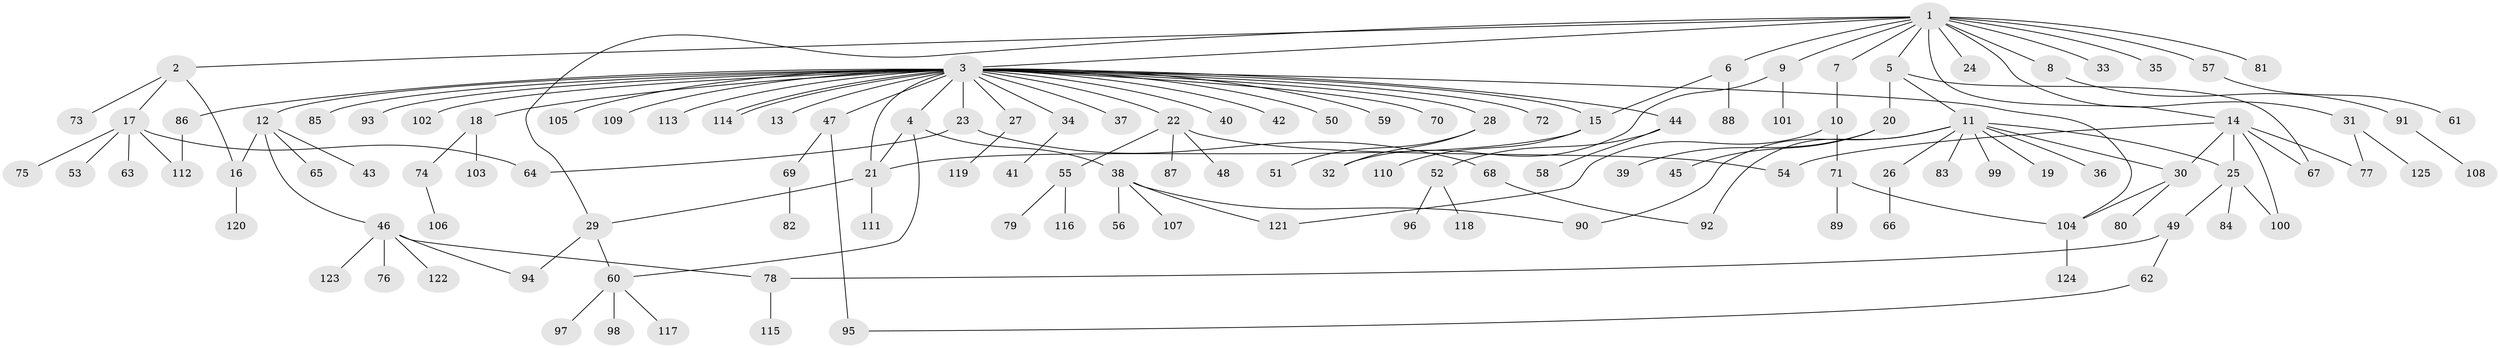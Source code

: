 // Generated by graph-tools (version 1.1) at 2025/35/03/09/25 02:35:42]
// undirected, 125 vertices, 148 edges
graph export_dot {
graph [start="1"]
  node [color=gray90,style=filled];
  1;
  2;
  3;
  4;
  5;
  6;
  7;
  8;
  9;
  10;
  11;
  12;
  13;
  14;
  15;
  16;
  17;
  18;
  19;
  20;
  21;
  22;
  23;
  24;
  25;
  26;
  27;
  28;
  29;
  30;
  31;
  32;
  33;
  34;
  35;
  36;
  37;
  38;
  39;
  40;
  41;
  42;
  43;
  44;
  45;
  46;
  47;
  48;
  49;
  50;
  51;
  52;
  53;
  54;
  55;
  56;
  57;
  58;
  59;
  60;
  61;
  62;
  63;
  64;
  65;
  66;
  67;
  68;
  69;
  70;
  71;
  72;
  73;
  74;
  75;
  76;
  77;
  78;
  79;
  80;
  81;
  82;
  83;
  84;
  85;
  86;
  87;
  88;
  89;
  90;
  91;
  92;
  93;
  94;
  95;
  96;
  97;
  98;
  99;
  100;
  101;
  102;
  103;
  104;
  105;
  106;
  107;
  108;
  109;
  110;
  111;
  112;
  113;
  114;
  115;
  116;
  117;
  118;
  119;
  120;
  121;
  122;
  123;
  124;
  125;
  1 -- 2;
  1 -- 3;
  1 -- 5;
  1 -- 6;
  1 -- 7;
  1 -- 8;
  1 -- 9;
  1 -- 14;
  1 -- 24;
  1 -- 29;
  1 -- 31;
  1 -- 33;
  1 -- 35;
  1 -- 57;
  1 -- 81;
  2 -- 16;
  2 -- 17;
  2 -- 73;
  3 -- 4;
  3 -- 12;
  3 -- 13;
  3 -- 15;
  3 -- 18;
  3 -- 21;
  3 -- 22;
  3 -- 23;
  3 -- 27;
  3 -- 28;
  3 -- 34;
  3 -- 37;
  3 -- 40;
  3 -- 42;
  3 -- 44;
  3 -- 47;
  3 -- 50;
  3 -- 59;
  3 -- 70;
  3 -- 72;
  3 -- 85;
  3 -- 86;
  3 -- 93;
  3 -- 102;
  3 -- 104;
  3 -- 105;
  3 -- 109;
  3 -- 113;
  3 -- 114;
  3 -- 114;
  4 -- 21;
  4 -- 38;
  4 -- 60;
  5 -- 11;
  5 -- 20;
  5 -- 67;
  6 -- 15;
  6 -- 88;
  7 -- 10;
  8 -- 91;
  9 -- 32;
  9 -- 101;
  10 -- 71;
  10 -- 121;
  11 -- 19;
  11 -- 25;
  11 -- 26;
  11 -- 30;
  11 -- 36;
  11 -- 83;
  11 -- 90;
  11 -- 92;
  11 -- 99;
  12 -- 16;
  12 -- 43;
  12 -- 46;
  12 -- 65;
  14 -- 25;
  14 -- 30;
  14 -- 54;
  14 -- 67;
  14 -- 77;
  14 -- 100;
  15 -- 21;
  15 -- 110;
  16 -- 120;
  17 -- 53;
  17 -- 63;
  17 -- 64;
  17 -- 75;
  17 -- 112;
  18 -- 74;
  18 -- 103;
  20 -- 39;
  20 -- 45;
  21 -- 29;
  21 -- 111;
  22 -- 48;
  22 -- 54;
  22 -- 55;
  22 -- 87;
  23 -- 64;
  23 -- 68;
  25 -- 49;
  25 -- 84;
  25 -- 100;
  26 -- 66;
  27 -- 119;
  28 -- 32;
  28 -- 51;
  29 -- 60;
  29 -- 94;
  30 -- 80;
  30 -- 104;
  31 -- 77;
  31 -- 125;
  34 -- 41;
  38 -- 56;
  38 -- 90;
  38 -- 107;
  38 -- 121;
  44 -- 52;
  44 -- 58;
  46 -- 76;
  46 -- 78;
  46 -- 94;
  46 -- 122;
  46 -- 123;
  47 -- 69;
  47 -- 95;
  49 -- 62;
  49 -- 78;
  52 -- 96;
  52 -- 118;
  55 -- 79;
  55 -- 116;
  57 -- 61;
  60 -- 97;
  60 -- 98;
  60 -- 117;
  62 -- 95;
  68 -- 92;
  69 -- 82;
  71 -- 89;
  71 -- 104;
  74 -- 106;
  78 -- 115;
  86 -- 112;
  91 -- 108;
  104 -- 124;
}

